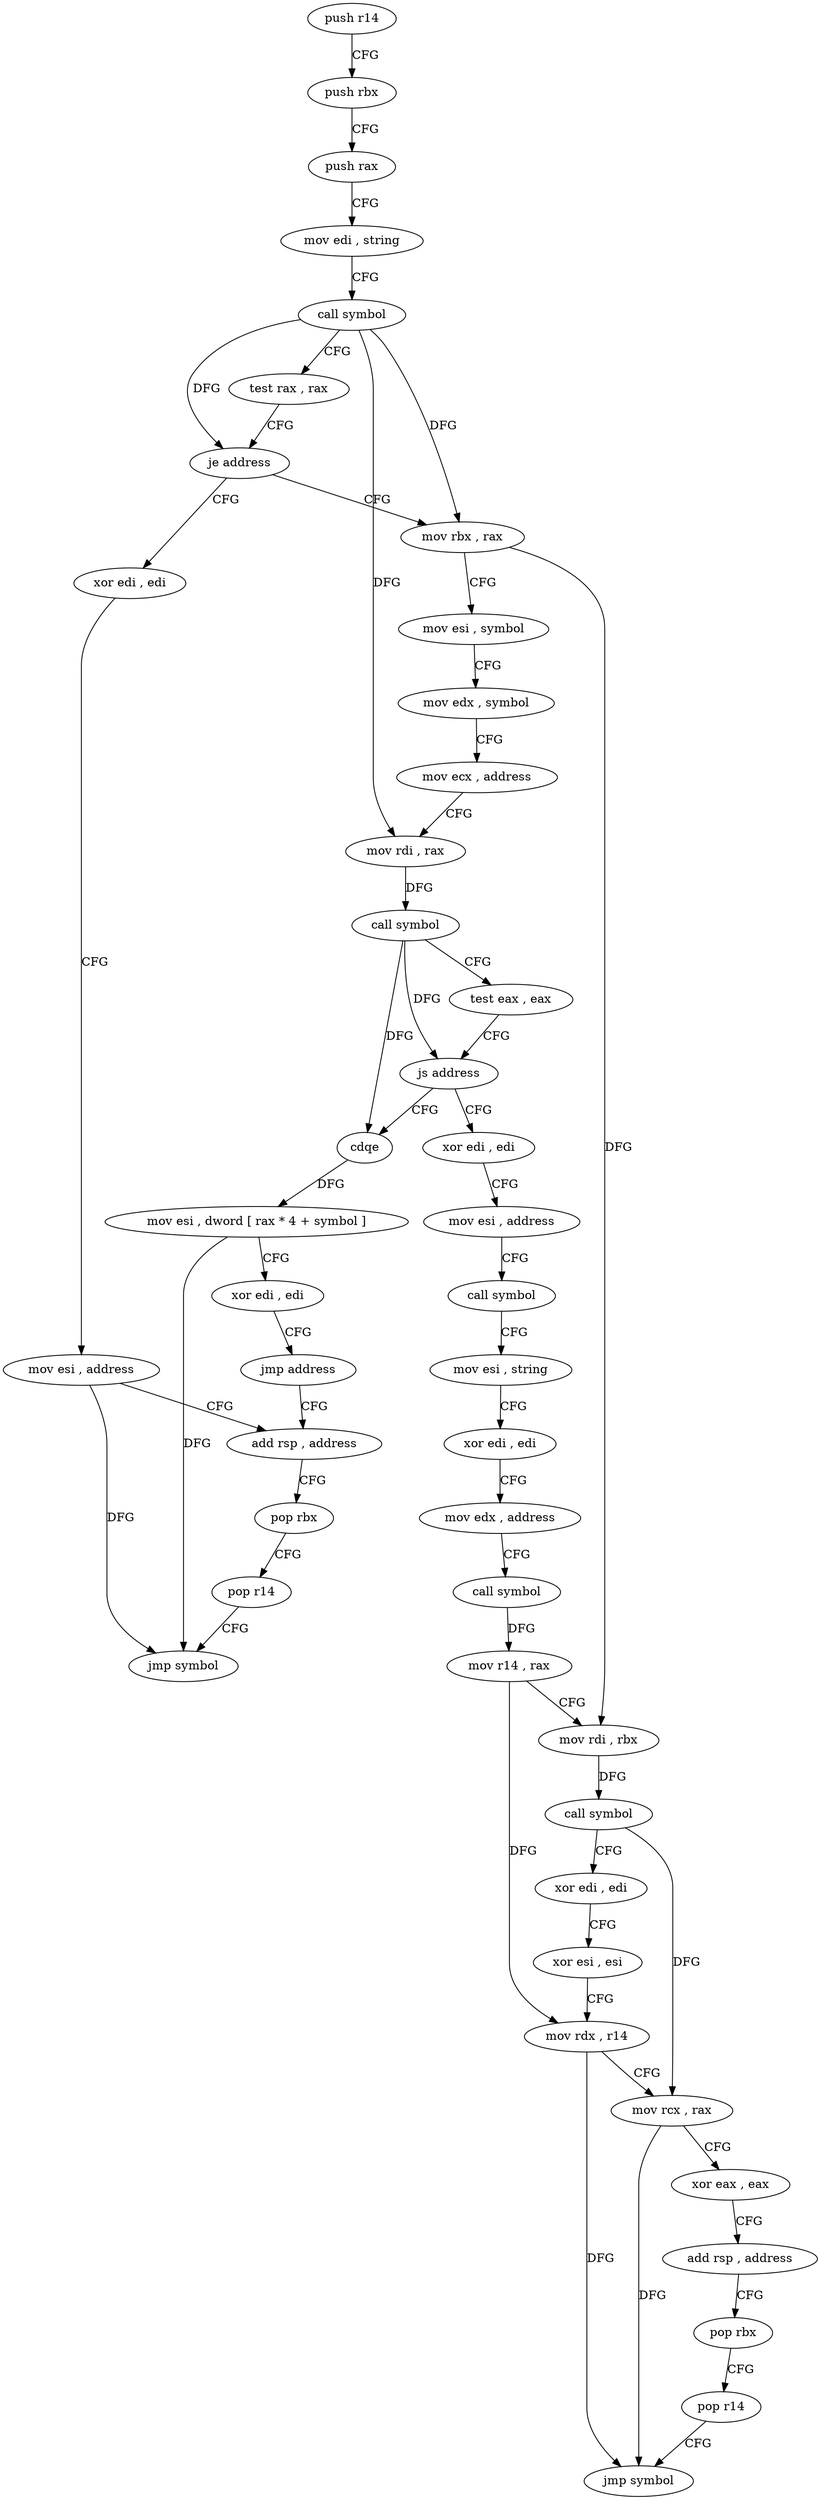 digraph "func" {
"4205008" [label = "push r14" ]
"4205010" [label = "push rbx" ]
"4205011" [label = "push rax" ]
"4205012" [label = "mov edi , string" ]
"4205017" [label = "call symbol" ]
"4205022" [label = "test rax , rax" ]
"4205025" [label = "je address" ]
"4205070" [label = "xor edi , edi" ]
"4205027" [label = "mov rbx , rax" ]
"4205072" [label = "mov esi , address" ]
"4205077" [label = "add rsp , address" ]
"4205030" [label = "mov esi , symbol" ]
"4205035" [label = "mov edx , symbol" ]
"4205040" [label = "mov ecx , address" ]
"4205045" [label = "mov rdi , rax" ]
"4205048" [label = "call symbol" ]
"4205053" [label = "test eax , eax" ]
"4205055" [label = "js address" ]
"4205089" [label = "xor edi , edi" ]
"4205057" [label = "cdqe" ]
"4205091" [label = "mov esi , address" ]
"4205096" [label = "call symbol" ]
"4205101" [label = "mov esi , string" ]
"4205106" [label = "xor edi , edi" ]
"4205108" [label = "mov edx , address" ]
"4205113" [label = "call symbol" ]
"4205118" [label = "mov r14 , rax" ]
"4205121" [label = "mov rdi , rbx" ]
"4205124" [label = "call symbol" ]
"4205129" [label = "xor edi , edi" ]
"4205131" [label = "xor esi , esi" ]
"4205133" [label = "mov rdx , r14" ]
"4205136" [label = "mov rcx , rax" ]
"4205139" [label = "xor eax , eax" ]
"4205141" [label = "add rsp , address" ]
"4205145" [label = "pop rbx" ]
"4205146" [label = "pop r14" ]
"4205148" [label = "jmp symbol" ]
"4205059" [label = "mov esi , dword [ rax * 4 + symbol ]" ]
"4205066" [label = "xor edi , edi" ]
"4205068" [label = "jmp address" ]
"4205081" [label = "pop rbx" ]
"4205082" [label = "pop r14" ]
"4205084" [label = "jmp symbol" ]
"4205008" -> "4205010" [ label = "CFG" ]
"4205010" -> "4205011" [ label = "CFG" ]
"4205011" -> "4205012" [ label = "CFG" ]
"4205012" -> "4205017" [ label = "CFG" ]
"4205017" -> "4205022" [ label = "CFG" ]
"4205017" -> "4205025" [ label = "DFG" ]
"4205017" -> "4205027" [ label = "DFG" ]
"4205017" -> "4205045" [ label = "DFG" ]
"4205022" -> "4205025" [ label = "CFG" ]
"4205025" -> "4205070" [ label = "CFG" ]
"4205025" -> "4205027" [ label = "CFG" ]
"4205070" -> "4205072" [ label = "CFG" ]
"4205027" -> "4205030" [ label = "CFG" ]
"4205027" -> "4205121" [ label = "DFG" ]
"4205072" -> "4205077" [ label = "CFG" ]
"4205072" -> "4205084" [ label = "DFG" ]
"4205077" -> "4205081" [ label = "CFG" ]
"4205030" -> "4205035" [ label = "CFG" ]
"4205035" -> "4205040" [ label = "CFG" ]
"4205040" -> "4205045" [ label = "CFG" ]
"4205045" -> "4205048" [ label = "DFG" ]
"4205048" -> "4205053" [ label = "CFG" ]
"4205048" -> "4205055" [ label = "DFG" ]
"4205048" -> "4205057" [ label = "DFG" ]
"4205053" -> "4205055" [ label = "CFG" ]
"4205055" -> "4205089" [ label = "CFG" ]
"4205055" -> "4205057" [ label = "CFG" ]
"4205089" -> "4205091" [ label = "CFG" ]
"4205057" -> "4205059" [ label = "DFG" ]
"4205091" -> "4205096" [ label = "CFG" ]
"4205096" -> "4205101" [ label = "CFG" ]
"4205101" -> "4205106" [ label = "CFG" ]
"4205106" -> "4205108" [ label = "CFG" ]
"4205108" -> "4205113" [ label = "CFG" ]
"4205113" -> "4205118" [ label = "DFG" ]
"4205118" -> "4205121" [ label = "CFG" ]
"4205118" -> "4205133" [ label = "DFG" ]
"4205121" -> "4205124" [ label = "DFG" ]
"4205124" -> "4205129" [ label = "CFG" ]
"4205124" -> "4205136" [ label = "DFG" ]
"4205129" -> "4205131" [ label = "CFG" ]
"4205131" -> "4205133" [ label = "CFG" ]
"4205133" -> "4205136" [ label = "CFG" ]
"4205133" -> "4205148" [ label = "DFG" ]
"4205136" -> "4205139" [ label = "CFG" ]
"4205136" -> "4205148" [ label = "DFG" ]
"4205139" -> "4205141" [ label = "CFG" ]
"4205141" -> "4205145" [ label = "CFG" ]
"4205145" -> "4205146" [ label = "CFG" ]
"4205146" -> "4205148" [ label = "CFG" ]
"4205059" -> "4205066" [ label = "CFG" ]
"4205059" -> "4205084" [ label = "DFG" ]
"4205066" -> "4205068" [ label = "CFG" ]
"4205068" -> "4205077" [ label = "CFG" ]
"4205081" -> "4205082" [ label = "CFG" ]
"4205082" -> "4205084" [ label = "CFG" ]
}
